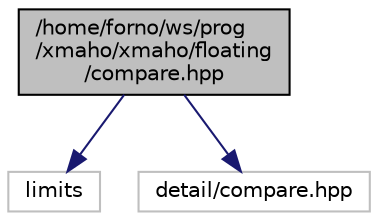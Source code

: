 digraph "/home/forno/ws/prog/xmaho/xmaho/floating/compare.hpp"
{
 // LATEX_PDF_SIZE
  edge [fontname="Helvetica",fontsize="10",labelfontname="Helvetica",labelfontsize="10"];
  node [fontname="Helvetica",fontsize="10",shape=record];
  Node1 [label="/home/forno/ws/prog\l/xmaho/xmaho/floating\l/compare.hpp",height=0.2,width=0.4,color="black", fillcolor="grey75", style="filled", fontcolor="black",tooltip="Compare function for floating point numbers."];
  Node1 -> Node2 [color="midnightblue",fontsize="10",style="solid",fontname="Helvetica"];
  Node2 [label="limits",height=0.2,width=0.4,color="grey75", fillcolor="white", style="filled",tooltip=" "];
  Node1 -> Node3 [color="midnightblue",fontsize="10",style="solid",fontname="Helvetica"];
  Node3 [label="detail/compare.hpp",height=0.2,width=0.4,color="grey75", fillcolor="white", style="filled",tooltip=" "];
}

